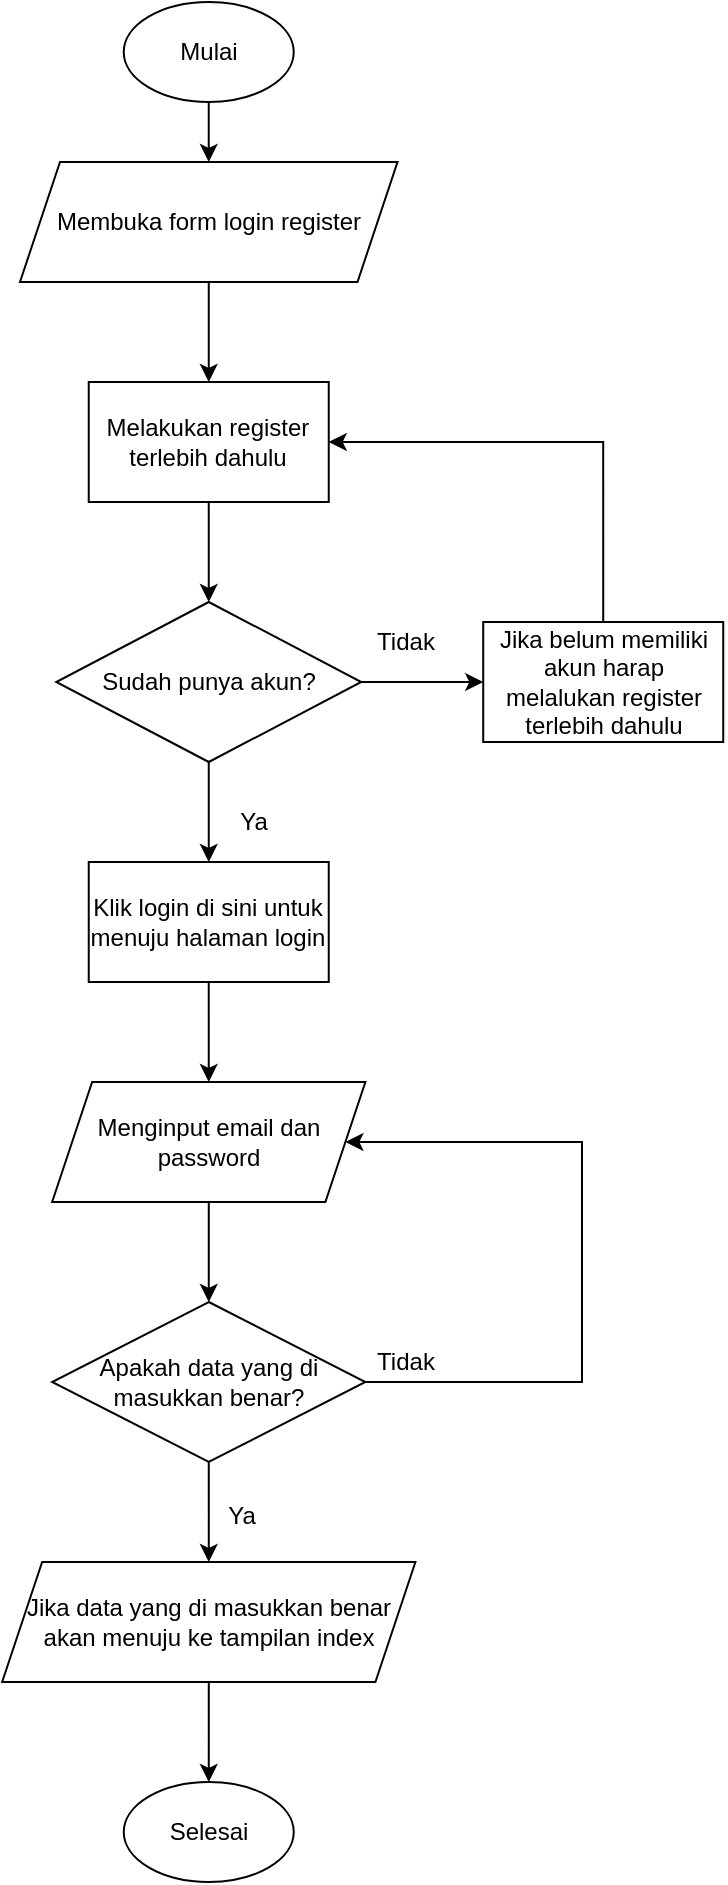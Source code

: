 <mxfile version="13.9.9" type="device"><diagram id="pj9sA3lqCfLkFPRFlGOH" name="Page-1"><mxGraphModel dx="1662" dy="822" grid="1" gridSize="10" guides="1" tooltips="1" connect="1" arrows="1" fold="1" page="1" pageScale="1" pageWidth="1169" pageHeight="1654" math="0" shadow="0"><root><mxCell id="0"/><mxCell id="1" parent="0"/><mxCell id="lZV71_WJ0ogdW0GLCdcB-10" style="edgeStyle=orthogonalEdgeStyle;rounded=0;orthogonalLoop=1;jettySize=auto;html=1;exitX=0.5;exitY=1;exitDx=0;exitDy=0;entryX=0.5;entryY=0;entryDx=0;entryDy=0;" edge="1" parent="1" source="lZV71_WJ0ogdW0GLCdcB-1" target="lZV71_WJ0ogdW0GLCdcB-6"><mxGeometry relative="1" as="geometry"/></mxCell><mxCell id="lZV71_WJ0ogdW0GLCdcB-1" value="Mulai" style="ellipse;whiteSpace=wrap;html=1;" vertex="1" parent="1"><mxGeometry x="350.87" y="70" width="85" height="50" as="geometry"/></mxCell><mxCell id="lZV71_WJ0ogdW0GLCdcB-19" style="edgeStyle=orthogonalEdgeStyle;rounded=0;orthogonalLoop=1;jettySize=auto;html=1;exitX=1;exitY=0.5;exitDx=0;exitDy=0;entryX=0;entryY=0.5;entryDx=0;entryDy=0;" edge="1" parent="1" source="lZV71_WJ0ogdW0GLCdcB-3" target="lZV71_WJ0ogdW0GLCdcB-17"><mxGeometry relative="1" as="geometry"/></mxCell><mxCell id="lZV71_WJ0ogdW0GLCdcB-48" style="edgeStyle=orthogonalEdgeStyle;rounded=0;orthogonalLoop=1;jettySize=auto;html=1;exitX=0.5;exitY=1;exitDx=0;exitDy=0;entryX=0.5;entryY=0;entryDx=0;entryDy=0;" edge="1" parent="1" source="lZV71_WJ0ogdW0GLCdcB-3" target="lZV71_WJ0ogdW0GLCdcB-47"><mxGeometry relative="1" as="geometry"/></mxCell><mxCell id="lZV71_WJ0ogdW0GLCdcB-3" value="Sudah punya akun?" style="rhombus;whiteSpace=wrap;html=1;" vertex="1" parent="1"><mxGeometry x="317.13" y="370" width="152.5" height="80" as="geometry"/></mxCell><mxCell id="lZV71_WJ0ogdW0GLCdcB-44" style="edgeStyle=orthogonalEdgeStyle;rounded=0;orthogonalLoop=1;jettySize=auto;html=1;exitX=0.5;exitY=1;exitDx=0;exitDy=0;entryX=0.5;entryY=0;entryDx=0;entryDy=0;" edge="1" parent="1" source="lZV71_WJ0ogdW0GLCdcB-6" target="lZV71_WJ0ogdW0GLCdcB-7"><mxGeometry relative="1" as="geometry"/></mxCell><mxCell id="lZV71_WJ0ogdW0GLCdcB-6" value="Membuka form login register" style="shape=parallelogram;perimeter=parallelogramPerimeter;whiteSpace=wrap;html=1;fixedSize=1;" vertex="1" parent="1"><mxGeometry x="299" y="150" width="188.75" height="60" as="geometry"/></mxCell><mxCell id="lZV71_WJ0ogdW0GLCdcB-45" style="edgeStyle=orthogonalEdgeStyle;rounded=0;orthogonalLoop=1;jettySize=auto;html=1;exitX=0.5;exitY=1;exitDx=0;exitDy=0;entryX=0.5;entryY=0;entryDx=0;entryDy=0;" edge="1" parent="1" source="lZV71_WJ0ogdW0GLCdcB-7" target="lZV71_WJ0ogdW0GLCdcB-3"><mxGeometry relative="1" as="geometry"/></mxCell><mxCell id="lZV71_WJ0ogdW0GLCdcB-7" value="Melakukan register terlebih dahulu" style="rounded=0;whiteSpace=wrap;html=1;" vertex="1" parent="1"><mxGeometry x="333.37" y="260" width="120" height="60" as="geometry"/></mxCell><mxCell id="lZV71_WJ0ogdW0GLCdcB-46" style="edgeStyle=orthogonalEdgeStyle;rounded=0;orthogonalLoop=1;jettySize=auto;html=1;exitX=0.5;exitY=0;exitDx=0;exitDy=0;entryX=1;entryY=0.5;entryDx=0;entryDy=0;" edge="1" parent="1" source="lZV71_WJ0ogdW0GLCdcB-17" target="lZV71_WJ0ogdW0GLCdcB-7"><mxGeometry relative="1" as="geometry"/></mxCell><mxCell id="lZV71_WJ0ogdW0GLCdcB-17" value="Jika belum memiliki akun harap melalukan register terlebih dahulu" style="rounded=0;whiteSpace=wrap;html=1;" vertex="1" parent="1"><mxGeometry x="530.62" y="380" width="120" height="60" as="geometry"/></mxCell><mxCell id="lZV71_WJ0ogdW0GLCdcB-53" style="edgeStyle=orthogonalEdgeStyle;rounded=0;orthogonalLoop=1;jettySize=auto;html=1;exitX=0.5;exitY=1;exitDx=0;exitDy=0;entryX=0.5;entryY=0;entryDx=0;entryDy=0;" edge="1" parent="1" source="lZV71_WJ0ogdW0GLCdcB-47" target="lZV71_WJ0ogdW0GLCdcB-51"><mxGeometry relative="1" as="geometry"/></mxCell><mxCell id="lZV71_WJ0ogdW0GLCdcB-47" value="Klik login di sini untuk menuju halaman login" style="rounded=0;whiteSpace=wrap;html=1;" vertex="1" parent="1"><mxGeometry x="333.37" y="500" width="120" height="60" as="geometry"/></mxCell><mxCell id="lZV71_WJ0ogdW0GLCdcB-54" style="edgeStyle=orthogonalEdgeStyle;rounded=0;orthogonalLoop=1;jettySize=auto;html=1;exitX=0.5;exitY=1;exitDx=0;exitDy=0;entryX=0.5;entryY=0;entryDx=0;entryDy=0;" edge="1" parent="1" source="lZV71_WJ0ogdW0GLCdcB-51" target="lZV71_WJ0ogdW0GLCdcB-52"><mxGeometry relative="1" as="geometry"/></mxCell><mxCell id="lZV71_WJ0ogdW0GLCdcB-51" value="Menginput email dan password" style="shape=parallelogram;perimeter=parallelogramPerimeter;whiteSpace=wrap;html=1;fixedSize=1;" vertex="1" parent="1"><mxGeometry x="315.07" y="610" width="156.62" height="60" as="geometry"/></mxCell><mxCell id="lZV71_WJ0ogdW0GLCdcB-55" style="edgeStyle=orthogonalEdgeStyle;rounded=0;orthogonalLoop=1;jettySize=auto;html=1;exitX=1;exitY=0.5;exitDx=0;exitDy=0;entryX=1;entryY=0.5;entryDx=0;entryDy=0;" edge="1" parent="1" source="lZV71_WJ0ogdW0GLCdcB-52" target="lZV71_WJ0ogdW0GLCdcB-51"><mxGeometry relative="1" as="geometry"><Array as="points"><mxPoint x="580" y="760"/><mxPoint x="580" y="640"/></Array></mxGeometry></mxCell><mxCell id="lZV71_WJ0ogdW0GLCdcB-57" style="edgeStyle=orthogonalEdgeStyle;rounded=0;orthogonalLoop=1;jettySize=auto;html=1;exitX=0.5;exitY=1;exitDx=0;exitDy=0;entryX=0.5;entryY=0;entryDx=0;entryDy=0;" edge="1" parent="1" source="lZV71_WJ0ogdW0GLCdcB-52" target="lZV71_WJ0ogdW0GLCdcB-56"><mxGeometry relative="1" as="geometry"/></mxCell><mxCell id="lZV71_WJ0ogdW0GLCdcB-52" value="Apakah data yang di masukkan benar?" style="rhombus;whiteSpace=wrap;html=1;" vertex="1" parent="1"><mxGeometry x="315.07" y="720" width="156.62" height="80" as="geometry"/></mxCell><mxCell id="lZV71_WJ0ogdW0GLCdcB-59" style="edgeStyle=orthogonalEdgeStyle;rounded=0;orthogonalLoop=1;jettySize=auto;html=1;exitX=0.5;exitY=1;exitDx=0;exitDy=0;entryX=0.5;entryY=0;entryDx=0;entryDy=0;" edge="1" parent="1" source="lZV71_WJ0ogdW0GLCdcB-56" target="lZV71_WJ0ogdW0GLCdcB-58"><mxGeometry relative="1" as="geometry"/></mxCell><mxCell id="lZV71_WJ0ogdW0GLCdcB-56" value="Jika data yang di masukkan benar akan menuju ke tampilan index" style="shape=parallelogram;perimeter=parallelogramPerimeter;whiteSpace=wrap;html=1;fixedSize=1;" vertex="1" parent="1"><mxGeometry x="290.07" y="850" width="206.63" height="60" as="geometry"/></mxCell><mxCell id="lZV71_WJ0ogdW0GLCdcB-58" value="Selesai" style="ellipse;whiteSpace=wrap;html=1;" vertex="1" parent="1"><mxGeometry x="350.88" y="960" width="85" height="50" as="geometry"/></mxCell><mxCell id="lZV71_WJ0ogdW0GLCdcB-60" value="Tidak" style="text;html=1;strokeColor=none;fillColor=none;align=center;verticalAlign=middle;whiteSpace=wrap;rounded=0;" vertex="1" parent="1"><mxGeometry x="471.69" y="380" width="40" height="20" as="geometry"/></mxCell><mxCell id="lZV71_WJ0ogdW0GLCdcB-63" value="Ya" style="text;html=1;strokeColor=none;fillColor=none;align=center;verticalAlign=middle;whiteSpace=wrap;rounded=0;" vertex="1" parent="1"><mxGeometry x="395.87" y="470" width="40" height="20" as="geometry"/></mxCell><mxCell id="lZV71_WJ0ogdW0GLCdcB-66" value="Tidak" style="text;html=1;strokeColor=none;fillColor=none;align=center;verticalAlign=middle;whiteSpace=wrap;rounded=0;" vertex="1" parent="1"><mxGeometry x="471.69" y="740" width="40" height="20" as="geometry"/></mxCell><mxCell id="lZV71_WJ0ogdW0GLCdcB-67" value="Ya" style="text;html=1;strokeColor=none;fillColor=none;align=center;verticalAlign=middle;whiteSpace=wrap;rounded=0;" vertex="1" parent="1"><mxGeometry x="390" y="817" width="40" height="20" as="geometry"/></mxCell></root></mxGraphModel></diagram></mxfile>